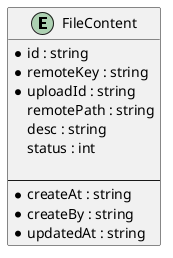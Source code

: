 @startuml
'https://plantuml.com/component-diagram

entity FileContent {
* id : string
* remoteKey : string
* uploadId : string
remotePath : string
desc : string
status : int

--
* createAt : string
* createBy : string
* updatedAt : string
}

@enduml
